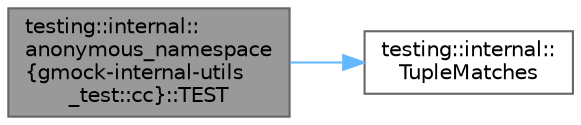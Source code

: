 digraph "testing::internal::anonymous_namespace{gmock-internal-utils_test::cc}::TEST"
{
 // LATEX_PDF_SIZE
  bgcolor="transparent";
  edge [fontname=Helvetica,fontsize=10,labelfontname=Helvetica,labelfontsize=10];
  node [fontname=Helvetica,fontsize=10,shape=box,height=0.2,width=0.4];
  rankdir="LR";
  Node1 [id="Node000001",label="testing::internal::\lanonymous_namespace\l\{gmock-internal-utils\l_test::cc\}::TEST",height=0.2,width=0.4,color="gray40", fillcolor="grey60", style="filled", fontcolor="black",tooltip=" "];
  Node1 -> Node2 [id="edge1_Node000001_Node000002",color="steelblue1",style="solid",tooltip=" "];
  Node2 [id="Node000002",label="testing::internal::\lTupleMatches",height=0.2,width=0.4,color="grey40", fillcolor="white", style="filled",URL="$namespacetesting_1_1internal.html#a10095d1e1c99369200072b39d657ebc4",tooltip=" "];
}
